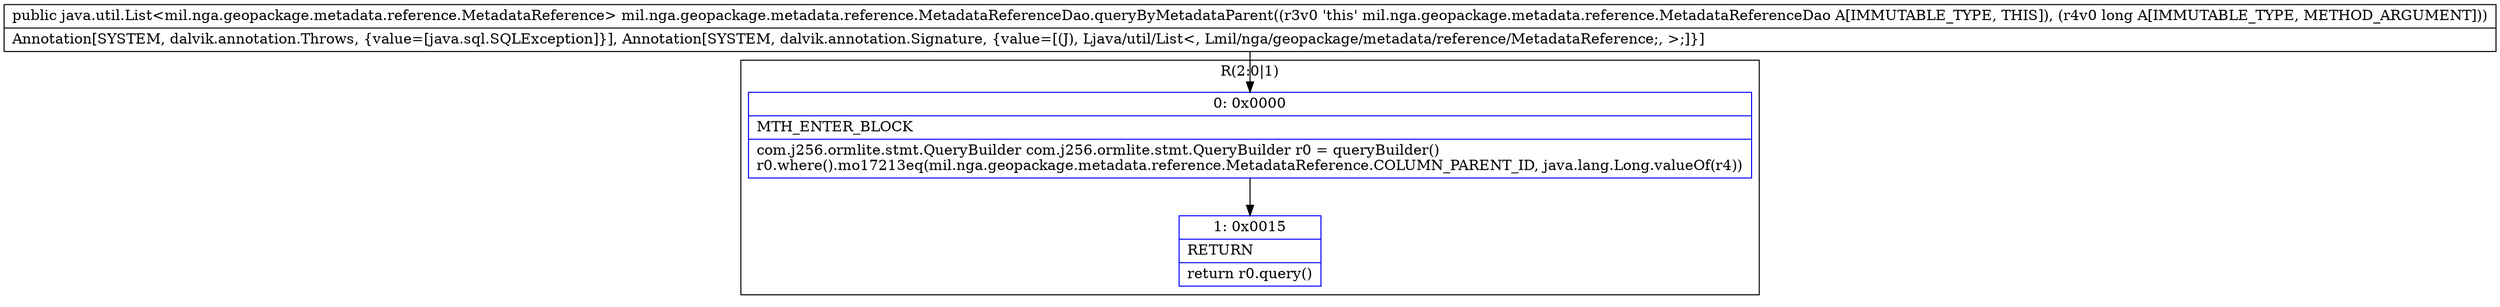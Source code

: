 digraph "CFG formil.nga.geopackage.metadata.reference.MetadataReferenceDao.queryByMetadataParent(J)Ljava\/util\/List;" {
subgraph cluster_Region_269105465 {
label = "R(2:0|1)";
node [shape=record,color=blue];
Node_0 [shape=record,label="{0\:\ 0x0000|MTH_ENTER_BLOCK\l|com.j256.ormlite.stmt.QueryBuilder com.j256.ormlite.stmt.QueryBuilder r0 = queryBuilder()\lr0.where().mo17213eq(mil.nga.geopackage.metadata.reference.MetadataReference.COLUMN_PARENT_ID, java.lang.Long.valueOf(r4))\l}"];
Node_1 [shape=record,label="{1\:\ 0x0015|RETURN\l|return r0.query()\l}"];
}
MethodNode[shape=record,label="{public java.util.List\<mil.nga.geopackage.metadata.reference.MetadataReference\> mil.nga.geopackage.metadata.reference.MetadataReferenceDao.queryByMetadataParent((r3v0 'this' mil.nga.geopackage.metadata.reference.MetadataReferenceDao A[IMMUTABLE_TYPE, THIS]), (r4v0 long A[IMMUTABLE_TYPE, METHOD_ARGUMENT]))  | Annotation[SYSTEM, dalvik.annotation.Throws, \{value=[java.sql.SQLException]\}], Annotation[SYSTEM, dalvik.annotation.Signature, \{value=[(J), Ljava\/util\/List\<, Lmil\/nga\/geopackage\/metadata\/reference\/MetadataReference;, \>;]\}]\l}"];
MethodNode -> Node_0;
Node_0 -> Node_1;
}


